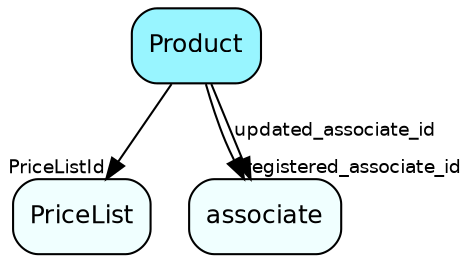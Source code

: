 digraph Product  {
node [shape = box style="rounded, filled" fontname = "Helvetica" fontsize = "12" ]
edge [fontname = "Helvetica" fontsize = "9"]

Product[fillcolor = "cadetblue1"]
PriceList[fillcolor = "azure1"]
associate[fillcolor = "azure1"]
Product -> PriceList [headlabel = "PriceListId"]
Product -> associate [headlabel = "registered_associate_id"]
Product -> associate [label = "updated_associate_id"]
}
